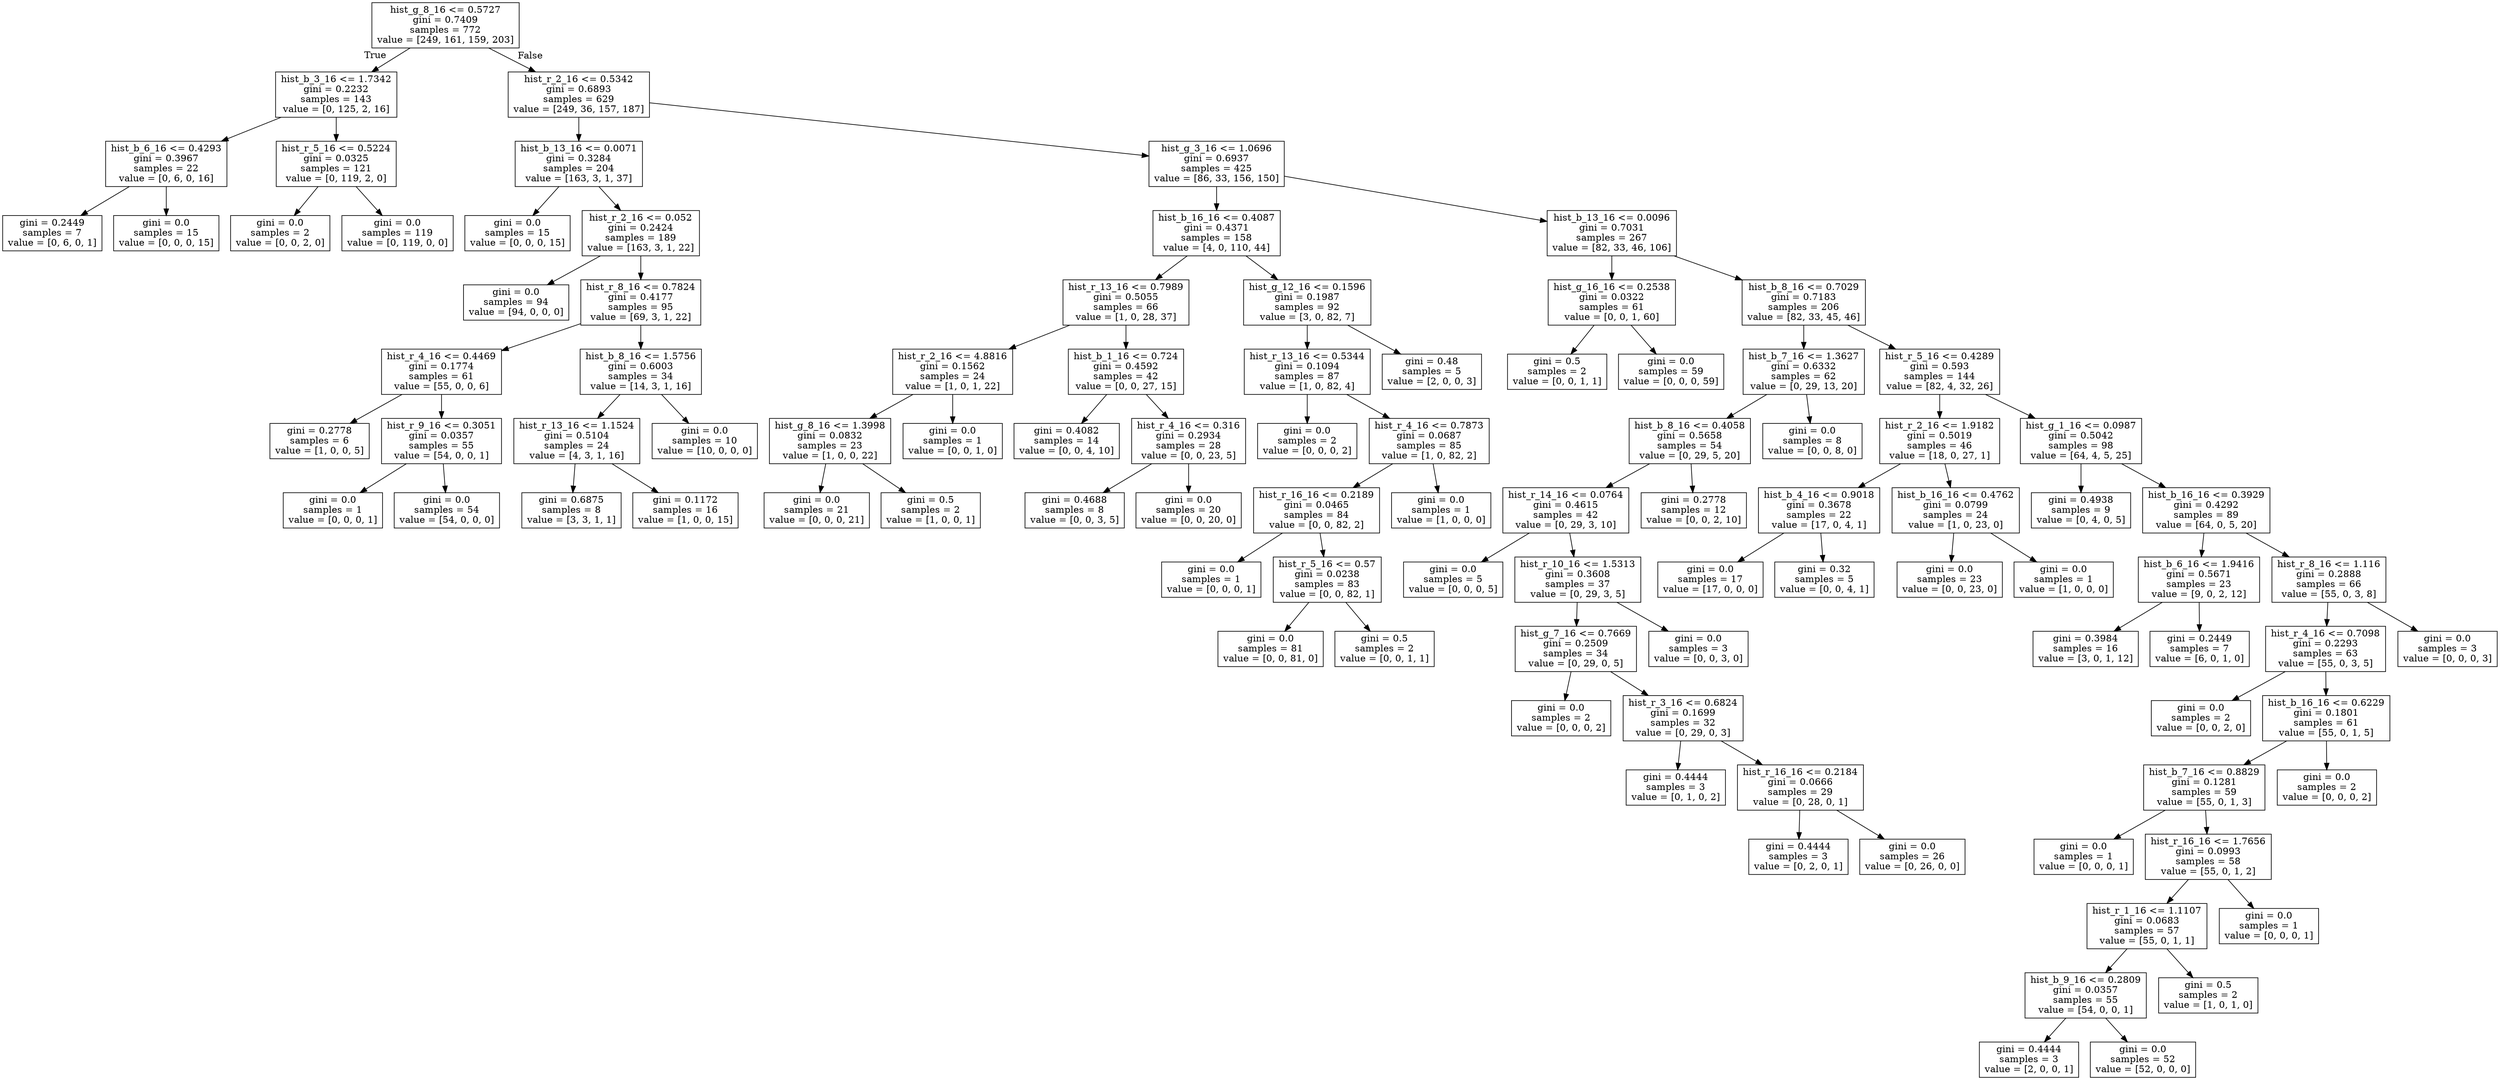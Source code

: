 digraph Tree {
node [shape=box] ;
0 [label="hist_g_8_16 <= 0.5727\ngini = 0.7409\nsamples = 772\nvalue = [249, 161, 159, 203]"] ;
1 [label="hist_b_3_16 <= 1.7342\ngini = 0.2232\nsamples = 143\nvalue = [0, 125, 2, 16]"] ;
0 -> 1 [labeldistance=2.5, labelangle=45, headlabel="True"] ;
2 [label="hist_b_6_16 <= 0.4293\ngini = 0.3967\nsamples = 22\nvalue = [0, 6, 0, 16]"] ;
1 -> 2 ;
3 [label="gini = 0.2449\nsamples = 7\nvalue = [0, 6, 0, 1]"] ;
2 -> 3 ;
4 [label="gini = 0.0\nsamples = 15\nvalue = [0, 0, 0, 15]"] ;
2 -> 4 ;
5 [label="hist_r_5_16 <= 0.5224\ngini = 0.0325\nsamples = 121\nvalue = [0, 119, 2, 0]"] ;
1 -> 5 ;
6 [label="gini = 0.0\nsamples = 2\nvalue = [0, 0, 2, 0]"] ;
5 -> 6 ;
7 [label="gini = 0.0\nsamples = 119\nvalue = [0, 119, 0, 0]"] ;
5 -> 7 ;
8 [label="hist_r_2_16 <= 0.5342\ngini = 0.6893\nsamples = 629\nvalue = [249, 36, 157, 187]"] ;
0 -> 8 [labeldistance=2.5, labelangle=-45, headlabel="False"] ;
9 [label="hist_b_13_16 <= 0.0071\ngini = 0.3284\nsamples = 204\nvalue = [163, 3, 1, 37]"] ;
8 -> 9 ;
10 [label="gini = 0.0\nsamples = 15\nvalue = [0, 0, 0, 15]"] ;
9 -> 10 ;
11 [label="hist_r_2_16 <= 0.052\ngini = 0.2424\nsamples = 189\nvalue = [163, 3, 1, 22]"] ;
9 -> 11 ;
12 [label="gini = 0.0\nsamples = 94\nvalue = [94, 0, 0, 0]"] ;
11 -> 12 ;
13 [label="hist_r_8_16 <= 0.7824\ngini = 0.4177\nsamples = 95\nvalue = [69, 3, 1, 22]"] ;
11 -> 13 ;
14 [label="hist_r_4_16 <= 0.4469\ngini = 0.1774\nsamples = 61\nvalue = [55, 0, 0, 6]"] ;
13 -> 14 ;
15 [label="gini = 0.2778\nsamples = 6\nvalue = [1, 0, 0, 5]"] ;
14 -> 15 ;
16 [label="hist_r_9_16 <= 0.3051\ngini = 0.0357\nsamples = 55\nvalue = [54, 0, 0, 1]"] ;
14 -> 16 ;
17 [label="gini = 0.0\nsamples = 1\nvalue = [0, 0, 0, 1]"] ;
16 -> 17 ;
18 [label="gini = 0.0\nsamples = 54\nvalue = [54, 0, 0, 0]"] ;
16 -> 18 ;
19 [label="hist_b_8_16 <= 1.5756\ngini = 0.6003\nsamples = 34\nvalue = [14, 3, 1, 16]"] ;
13 -> 19 ;
20 [label="hist_r_13_16 <= 1.1524\ngini = 0.5104\nsamples = 24\nvalue = [4, 3, 1, 16]"] ;
19 -> 20 ;
21 [label="gini = 0.6875\nsamples = 8\nvalue = [3, 3, 1, 1]"] ;
20 -> 21 ;
22 [label="gini = 0.1172\nsamples = 16\nvalue = [1, 0, 0, 15]"] ;
20 -> 22 ;
23 [label="gini = 0.0\nsamples = 10\nvalue = [10, 0, 0, 0]"] ;
19 -> 23 ;
24 [label="hist_g_3_16 <= 1.0696\ngini = 0.6937\nsamples = 425\nvalue = [86, 33, 156, 150]"] ;
8 -> 24 ;
25 [label="hist_b_16_16 <= 0.4087\ngini = 0.4371\nsamples = 158\nvalue = [4, 0, 110, 44]"] ;
24 -> 25 ;
26 [label="hist_r_13_16 <= 0.7989\ngini = 0.5055\nsamples = 66\nvalue = [1, 0, 28, 37]"] ;
25 -> 26 ;
27 [label="hist_r_2_16 <= 4.8816\ngini = 0.1562\nsamples = 24\nvalue = [1, 0, 1, 22]"] ;
26 -> 27 ;
28 [label="hist_g_8_16 <= 1.3998\ngini = 0.0832\nsamples = 23\nvalue = [1, 0, 0, 22]"] ;
27 -> 28 ;
29 [label="gini = 0.0\nsamples = 21\nvalue = [0, 0, 0, 21]"] ;
28 -> 29 ;
30 [label="gini = 0.5\nsamples = 2\nvalue = [1, 0, 0, 1]"] ;
28 -> 30 ;
31 [label="gini = 0.0\nsamples = 1\nvalue = [0, 0, 1, 0]"] ;
27 -> 31 ;
32 [label="hist_b_1_16 <= 0.724\ngini = 0.4592\nsamples = 42\nvalue = [0, 0, 27, 15]"] ;
26 -> 32 ;
33 [label="gini = 0.4082\nsamples = 14\nvalue = [0, 0, 4, 10]"] ;
32 -> 33 ;
34 [label="hist_r_4_16 <= 0.316\ngini = 0.2934\nsamples = 28\nvalue = [0, 0, 23, 5]"] ;
32 -> 34 ;
35 [label="gini = 0.4688\nsamples = 8\nvalue = [0, 0, 3, 5]"] ;
34 -> 35 ;
36 [label="gini = 0.0\nsamples = 20\nvalue = [0, 0, 20, 0]"] ;
34 -> 36 ;
37 [label="hist_g_12_16 <= 0.1596\ngini = 0.1987\nsamples = 92\nvalue = [3, 0, 82, 7]"] ;
25 -> 37 ;
38 [label="hist_r_13_16 <= 0.5344\ngini = 0.1094\nsamples = 87\nvalue = [1, 0, 82, 4]"] ;
37 -> 38 ;
39 [label="gini = 0.0\nsamples = 2\nvalue = [0, 0, 0, 2]"] ;
38 -> 39 ;
40 [label="hist_r_4_16 <= 0.7873\ngini = 0.0687\nsamples = 85\nvalue = [1, 0, 82, 2]"] ;
38 -> 40 ;
41 [label="hist_r_16_16 <= 0.2189\ngini = 0.0465\nsamples = 84\nvalue = [0, 0, 82, 2]"] ;
40 -> 41 ;
42 [label="gini = 0.0\nsamples = 1\nvalue = [0, 0, 0, 1]"] ;
41 -> 42 ;
43 [label="hist_r_5_16 <= 0.57\ngini = 0.0238\nsamples = 83\nvalue = [0, 0, 82, 1]"] ;
41 -> 43 ;
44 [label="gini = 0.0\nsamples = 81\nvalue = [0, 0, 81, 0]"] ;
43 -> 44 ;
45 [label="gini = 0.5\nsamples = 2\nvalue = [0, 0, 1, 1]"] ;
43 -> 45 ;
46 [label="gini = 0.0\nsamples = 1\nvalue = [1, 0, 0, 0]"] ;
40 -> 46 ;
47 [label="gini = 0.48\nsamples = 5\nvalue = [2, 0, 0, 3]"] ;
37 -> 47 ;
48 [label="hist_b_13_16 <= 0.0096\ngini = 0.7031\nsamples = 267\nvalue = [82, 33, 46, 106]"] ;
24 -> 48 ;
49 [label="hist_g_16_16 <= 0.2538\ngini = 0.0322\nsamples = 61\nvalue = [0, 0, 1, 60]"] ;
48 -> 49 ;
50 [label="gini = 0.5\nsamples = 2\nvalue = [0, 0, 1, 1]"] ;
49 -> 50 ;
51 [label="gini = 0.0\nsamples = 59\nvalue = [0, 0, 0, 59]"] ;
49 -> 51 ;
52 [label="hist_b_8_16 <= 0.7029\ngini = 0.7183\nsamples = 206\nvalue = [82, 33, 45, 46]"] ;
48 -> 52 ;
53 [label="hist_b_7_16 <= 1.3627\ngini = 0.6332\nsamples = 62\nvalue = [0, 29, 13, 20]"] ;
52 -> 53 ;
54 [label="hist_b_8_16 <= 0.4058\ngini = 0.5658\nsamples = 54\nvalue = [0, 29, 5, 20]"] ;
53 -> 54 ;
55 [label="hist_r_14_16 <= 0.0764\ngini = 0.4615\nsamples = 42\nvalue = [0, 29, 3, 10]"] ;
54 -> 55 ;
56 [label="gini = 0.0\nsamples = 5\nvalue = [0, 0, 0, 5]"] ;
55 -> 56 ;
57 [label="hist_r_10_16 <= 1.5313\ngini = 0.3608\nsamples = 37\nvalue = [0, 29, 3, 5]"] ;
55 -> 57 ;
58 [label="hist_g_7_16 <= 0.7669\ngini = 0.2509\nsamples = 34\nvalue = [0, 29, 0, 5]"] ;
57 -> 58 ;
59 [label="gini = 0.0\nsamples = 2\nvalue = [0, 0, 0, 2]"] ;
58 -> 59 ;
60 [label="hist_r_3_16 <= 0.6824\ngini = 0.1699\nsamples = 32\nvalue = [0, 29, 0, 3]"] ;
58 -> 60 ;
61 [label="gini = 0.4444\nsamples = 3\nvalue = [0, 1, 0, 2]"] ;
60 -> 61 ;
62 [label="hist_r_16_16 <= 0.2184\ngini = 0.0666\nsamples = 29\nvalue = [0, 28, 0, 1]"] ;
60 -> 62 ;
63 [label="gini = 0.4444\nsamples = 3\nvalue = [0, 2, 0, 1]"] ;
62 -> 63 ;
64 [label="gini = 0.0\nsamples = 26\nvalue = [0, 26, 0, 0]"] ;
62 -> 64 ;
65 [label="gini = 0.0\nsamples = 3\nvalue = [0, 0, 3, 0]"] ;
57 -> 65 ;
66 [label="gini = 0.2778\nsamples = 12\nvalue = [0, 0, 2, 10]"] ;
54 -> 66 ;
67 [label="gini = 0.0\nsamples = 8\nvalue = [0, 0, 8, 0]"] ;
53 -> 67 ;
68 [label="hist_r_5_16 <= 0.4289\ngini = 0.593\nsamples = 144\nvalue = [82, 4, 32, 26]"] ;
52 -> 68 ;
69 [label="hist_r_2_16 <= 1.9182\ngini = 0.5019\nsamples = 46\nvalue = [18, 0, 27, 1]"] ;
68 -> 69 ;
70 [label="hist_b_4_16 <= 0.9018\ngini = 0.3678\nsamples = 22\nvalue = [17, 0, 4, 1]"] ;
69 -> 70 ;
71 [label="gini = 0.0\nsamples = 17\nvalue = [17, 0, 0, 0]"] ;
70 -> 71 ;
72 [label="gini = 0.32\nsamples = 5\nvalue = [0, 0, 4, 1]"] ;
70 -> 72 ;
73 [label="hist_b_16_16 <= 0.4762\ngini = 0.0799\nsamples = 24\nvalue = [1, 0, 23, 0]"] ;
69 -> 73 ;
74 [label="gini = 0.0\nsamples = 23\nvalue = [0, 0, 23, 0]"] ;
73 -> 74 ;
75 [label="gini = 0.0\nsamples = 1\nvalue = [1, 0, 0, 0]"] ;
73 -> 75 ;
76 [label="hist_g_1_16 <= 0.0987\ngini = 0.5042\nsamples = 98\nvalue = [64, 4, 5, 25]"] ;
68 -> 76 ;
77 [label="gini = 0.4938\nsamples = 9\nvalue = [0, 4, 0, 5]"] ;
76 -> 77 ;
78 [label="hist_b_16_16 <= 0.3929\ngini = 0.4292\nsamples = 89\nvalue = [64, 0, 5, 20]"] ;
76 -> 78 ;
79 [label="hist_b_6_16 <= 1.9416\ngini = 0.5671\nsamples = 23\nvalue = [9, 0, 2, 12]"] ;
78 -> 79 ;
80 [label="gini = 0.3984\nsamples = 16\nvalue = [3, 0, 1, 12]"] ;
79 -> 80 ;
81 [label="gini = 0.2449\nsamples = 7\nvalue = [6, 0, 1, 0]"] ;
79 -> 81 ;
82 [label="hist_r_8_16 <= 1.116\ngini = 0.2888\nsamples = 66\nvalue = [55, 0, 3, 8]"] ;
78 -> 82 ;
83 [label="hist_r_4_16 <= 0.7098\ngini = 0.2293\nsamples = 63\nvalue = [55, 0, 3, 5]"] ;
82 -> 83 ;
84 [label="gini = 0.0\nsamples = 2\nvalue = [0, 0, 2, 0]"] ;
83 -> 84 ;
85 [label="hist_b_16_16 <= 0.6229\ngini = 0.1801\nsamples = 61\nvalue = [55, 0, 1, 5]"] ;
83 -> 85 ;
86 [label="hist_b_7_16 <= 0.8829\ngini = 0.1281\nsamples = 59\nvalue = [55, 0, 1, 3]"] ;
85 -> 86 ;
87 [label="gini = 0.0\nsamples = 1\nvalue = [0, 0, 0, 1]"] ;
86 -> 87 ;
88 [label="hist_r_16_16 <= 1.7656\ngini = 0.0993\nsamples = 58\nvalue = [55, 0, 1, 2]"] ;
86 -> 88 ;
89 [label="hist_r_1_16 <= 1.1107\ngini = 0.0683\nsamples = 57\nvalue = [55, 0, 1, 1]"] ;
88 -> 89 ;
90 [label="hist_b_9_16 <= 0.2809\ngini = 0.0357\nsamples = 55\nvalue = [54, 0, 0, 1]"] ;
89 -> 90 ;
91 [label="gini = 0.4444\nsamples = 3\nvalue = [2, 0, 0, 1]"] ;
90 -> 91 ;
92 [label="gini = 0.0\nsamples = 52\nvalue = [52, 0, 0, 0]"] ;
90 -> 92 ;
93 [label="gini = 0.5\nsamples = 2\nvalue = [1, 0, 1, 0]"] ;
89 -> 93 ;
94 [label="gini = 0.0\nsamples = 1\nvalue = [0, 0, 0, 1]"] ;
88 -> 94 ;
95 [label="gini = 0.0\nsamples = 2\nvalue = [0, 0, 0, 2]"] ;
85 -> 95 ;
96 [label="gini = 0.0\nsamples = 3\nvalue = [0, 0, 0, 3]"] ;
82 -> 96 ;
}